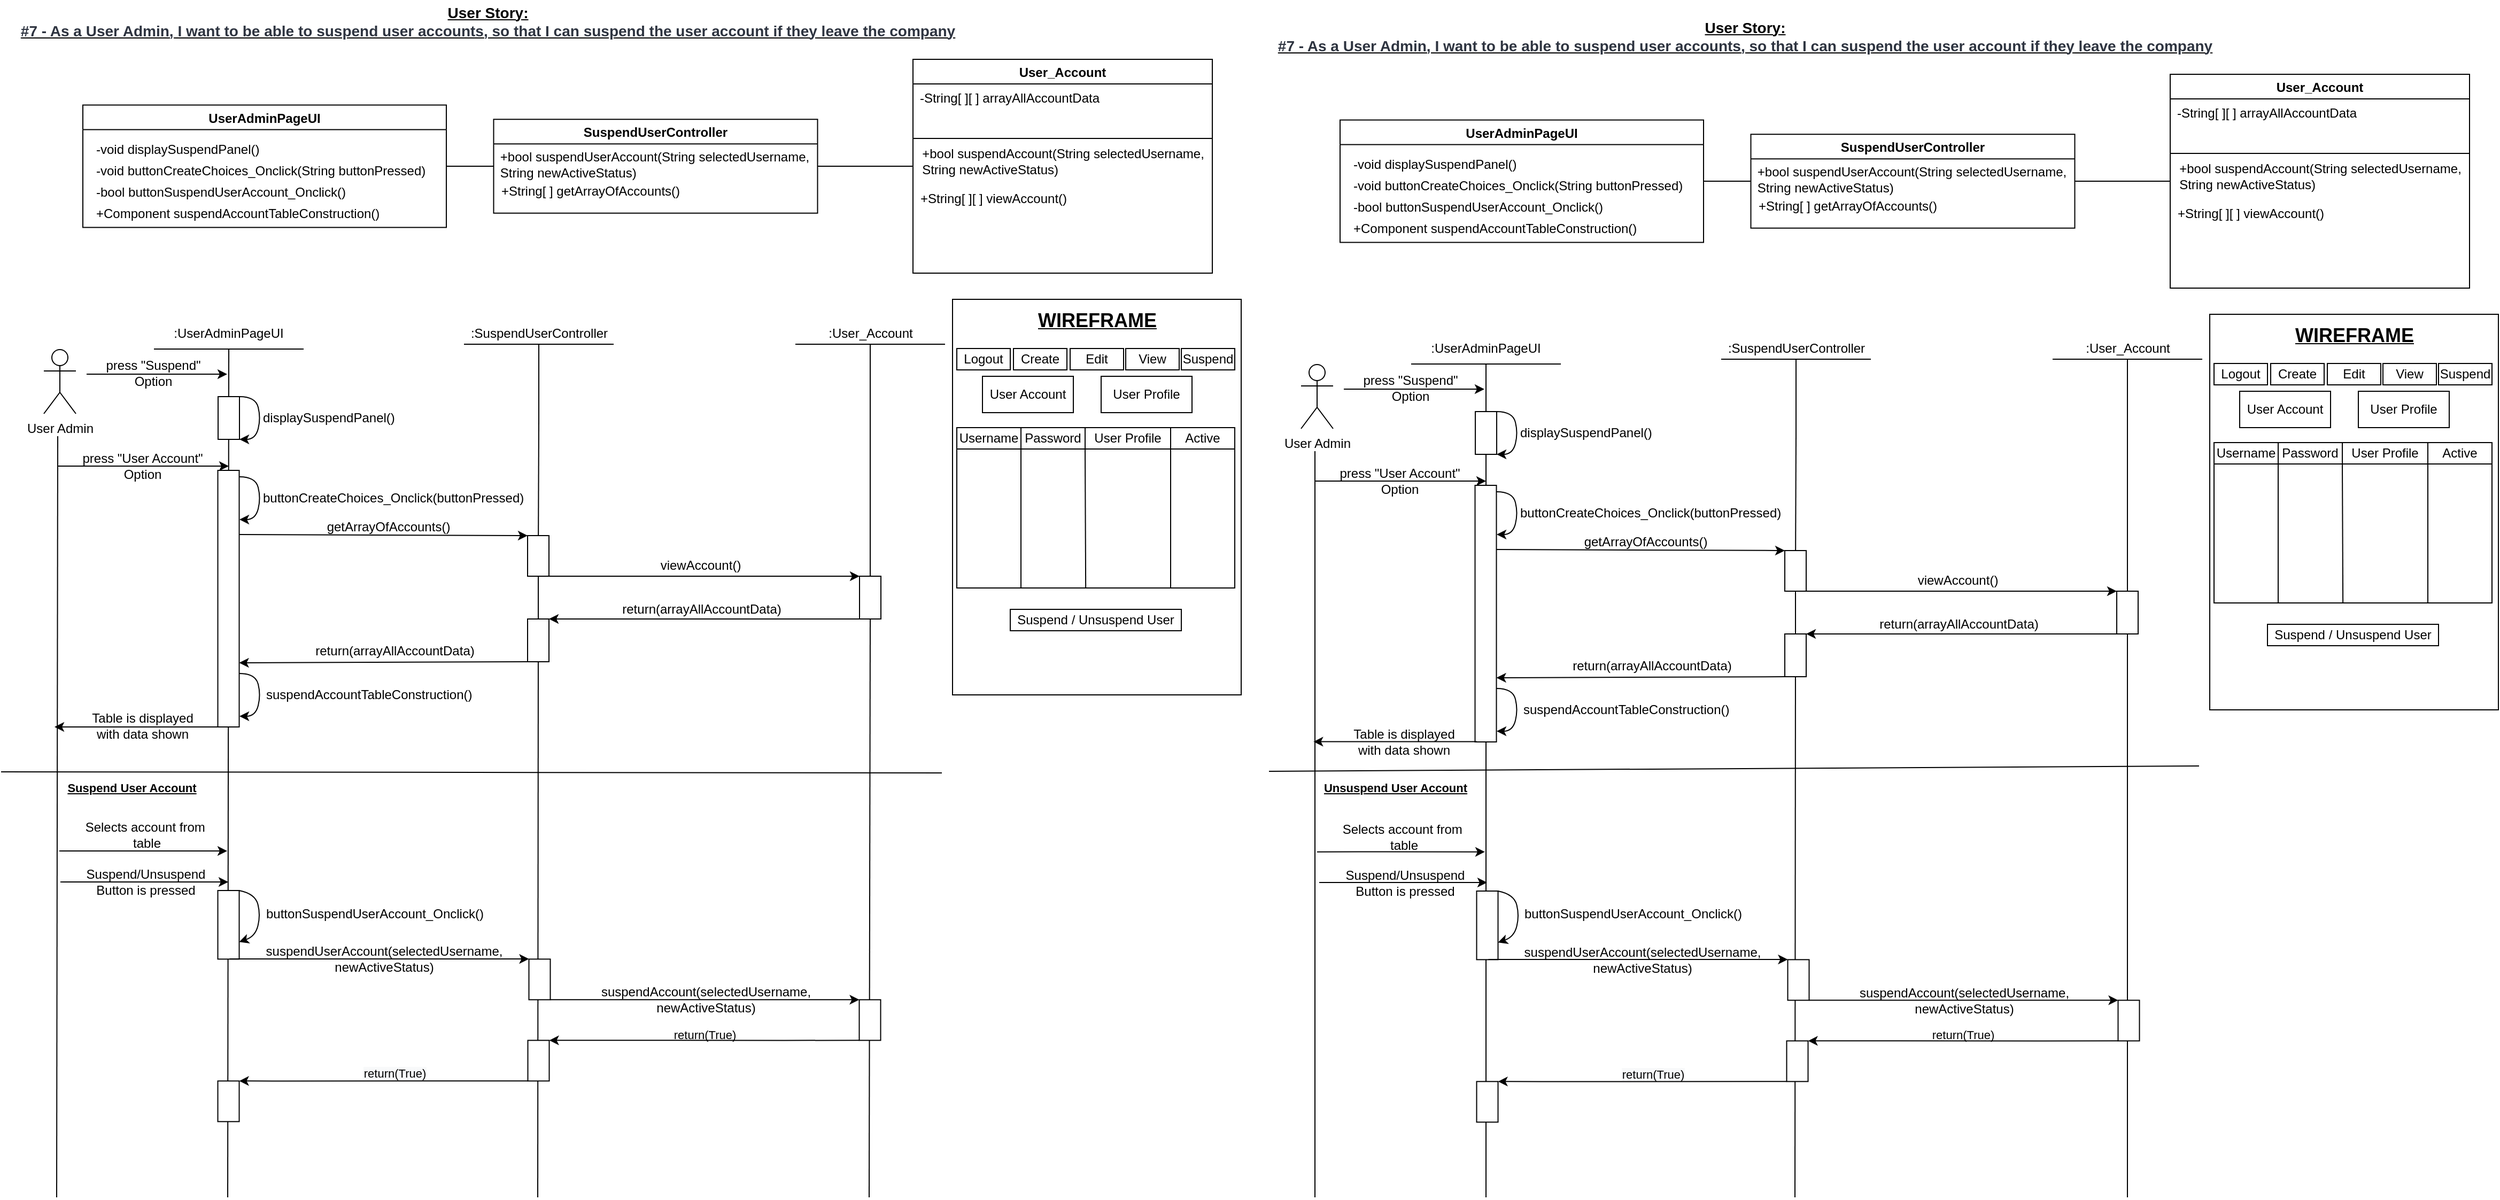 <mxfile version="18.0.1" type="device"><diagram id="1YwtTbQ3Z7pTjlXF4-N0" name="Page-1"><mxGraphModel dx="2755" dy="2563" grid="1" gridSize="10" guides="1" tooltips="1" connect="1" arrows="1" fold="1" page="1" pageScale="1" pageWidth="1169" pageHeight="827" math="0" shadow="0"><root><mxCell id="0"/><mxCell id="1" parent="0"/><mxCell id="lbo1ZU1ED9_mDxwki7hF-27" value="" style="endArrow=none;html=1;rounded=0;entryX=0.5;entryY=0.982;entryDx=0;entryDy=0;entryPerimeter=0;" parent="1" target="2mpfqBum-VXEb8a90Y3f-54" edge="1"><mxGeometry width="50" height="50" relative="1" as="geometry"><mxPoint x="812" y="1120" as="sourcePoint"/><mxPoint x="813" y="321.64" as="targetPoint"/></mxGeometry></mxCell><mxCell id="lbo1ZU1ED9_mDxwki7hF-29" value="" style="endArrow=none;html=1;rounded=0;startArrow=none;" parent="1" target="2mpfqBum-VXEb8a90Y3f-57" edge="1"><mxGeometry width="50" height="50" relative="1" as="geometry"><mxPoint x="502" y="1120" as="sourcePoint"/><mxPoint x="502.509" y="539.0" as="targetPoint"/></mxGeometry></mxCell><mxCell id="FNsslEbhDlVYFLrhWBJ4-193" value="" style="endArrow=none;html=1;rounded=0;startArrow=none;" parent="1" source="2mpfqBum-VXEb8a90Y3f-49" edge="1"><mxGeometry width="50" height="50" relative="1" as="geometry"><mxPoint x="503" y="1530" as="sourcePoint"/><mxPoint x="503" y="392" as="targetPoint"/></mxGeometry></mxCell><mxCell id="haLUxBjH6cShnl7Ug6Ql-2" value="UserAdminPageUI" style="swimlane;" parent="1" vertex="1"><mxGeometry x="76.5" y="98.26" width="340" height="114.5" as="geometry"/></mxCell><mxCell id="haLUxBjH6cShnl7Ug6Ql-16" value="-void displaySuspendPanel()" style="text;html=1;align=left;verticalAlign=middle;resizable=0;points=[];autosize=1;strokeColor=none;fillColor=none;" parent="haLUxBjH6cShnl7Ug6Ql-2" vertex="1"><mxGeometry x="10" y="31.74" width="170" height="20" as="geometry"/></mxCell><mxCell id="FNsslEbhDlVYFLrhWBJ4-172" value="-bool buttonSuspendUserAccount_Onclick()" style="text;html=1;align=left;verticalAlign=middle;resizable=0;points=[];autosize=1;strokeColor=none;fillColor=none;" parent="haLUxBjH6cShnl7Ug6Ql-2" vertex="1"><mxGeometry x="10" y="71.74" width="250" height="20" as="geometry"/></mxCell><mxCell id="ZnJsaOs-VbaiI1nwX9bL-1" value="-void buttonCreateChoices_Onclick(String buttonPressed)" style="text;html=1;align=left;verticalAlign=middle;resizable=0;points=[];autosize=1;strokeColor=none;fillColor=none;" parent="haLUxBjH6cShnl7Ug6Ql-2" vertex="1"><mxGeometry x="10" y="51.74" width="320" height="20" as="geometry"/></mxCell><mxCell id="FNsslEbhDlVYFLrhWBJ4-34" value="+Component suspendAccountTableConstruction()" style="text;html=1;align=left;verticalAlign=middle;resizable=0;points=[];autosize=1;strokeColor=none;fillColor=none;" parent="haLUxBjH6cShnl7Ug6Ql-2" vertex="1"><mxGeometry x="10" y="91.74" width="280" height="20" as="geometry"/></mxCell><mxCell id="haLUxBjH6cShnl7Ug6Ql-3" value="SuspendUserController" style="swimlane;" parent="1" vertex="1"><mxGeometry x="460.75" y="111.62" width="303" height="87.77" as="geometry"/></mxCell><mxCell id="FNsslEbhDlVYFLrhWBJ4-1" value="&lt;div style=&quot;text-align: left&quot;&gt;+bool suspendUserAccount(String selectedUsername,&lt;/div&gt;&lt;div style=&quot;text-align: left&quot;&gt;String newActiveStatus)&lt;/div&gt;" style="text;html=1;align=center;verticalAlign=middle;resizable=0;points=[];autosize=1;strokeColor=none;fillColor=none;" parent="haLUxBjH6cShnl7Ug6Ql-3" vertex="1"><mxGeometry y="27.75" width="300" height="30" as="geometry"/></mxCell><mxCell id="lbo1ZU1ED9_mDxwki7hF-7" value="&lt;div style=&quot;text-align: left&quot;&gt;+String[ ] getArrayOfAccounts()&lt;/div&gt;" style="text;html=1;align=center;verticalAlign=middle;resizable=0;points=[];autosize=1;strokeColor=none;fillColor=none;" parent="haLUxBjH6cShnl7Ug6Ql-3" vertex="1"><mxGeometry y="57.75" width="180" height="20" as="geometry"/></mxCell><mxCell id="haLUxBjH6cShnl7Ug6Ql-25" value="" style="endArrow=none;html=1;rounded=0;exitX=1;exitY=0.5;exitDx=0;exitDy=0;entryX=0;entryY=0.5;entryDx=0;entryDy=0;" parent="1" source="haLUxBjH6cShnl7Ug6Ql-2" target="haLUxBjH6cShnl7Ug6Ql-3" edge="1"><mxGeometry width="50" height="50" relative="1" as="geometry"><mxPoint x="570" y="371" as="sourcePoint"/><mxPoint x="620" y="321" as="targetPoint"/></mxGeometry></mxCell><mxCell id="haLUxBjH6cShnl7Ug6Ql-26" value="" style="endArrow=none;html=1;rounded=0;exitX=1;exitY=0.5;exitDx=0;exitDy=0;entryX=0;entryY=0.5;entryDx=0;entryDy=0;" parent="1" source="haLUxBjH6cShnl7Ug6Ql-3" target="lbo1ZU1ED9_mDxwki7hF-33" edge="1"><mxGeometry width="50" height="50" relative="1" as="geometry"><mxPoint x="570" y="191" as="sourcePoint"/><mxPoint x="850" y="156" as="targetPoint"/></mxGeometry></mxCell><mxCell id="haLUxBjH6cShnl7Ug6Ql-70" style="edgeStyle=orthogonalEdgeStyle;rounded=0;orthogonalLoop=1;jettySize=auto;html=1;" parent="1" edge="1"><mxGeometry relative="1" as="geometry"><mxPoint x="213" y="436" as="targetPoint"/><Array as="points"><mxPoint x="114.5" y="436"/><mxPoint x="114.5" y="436"/></Array><mxPoint x="53" y="436" as="sourcePoint"/></mxGeometry></mxCell><mxCell id="haLUxBjH6cShnl7Ug6Ql-27" value="User Admin" style="shape=umlActor;verticalLabelPosition=bottom;verticalAlign=top;html=1;outlineConnect=0;" parent="1" vertex="1"><mxGeometry x="40" y="327" width="30" height="60" as="geometry"/></mxCell><mxCell id="haLUxBjH6cShnl7Ug6Ql-29" value=":UserAdminPageUI" style="text;html=1;strokeColor=none;fillColor=none;align=center;verticalAlign=middle;whiteSpace=wrap;rounded=0;" parent="1" vertex="1"><mxGeometry x="183" y="297" width="60" height="30" as="geometry"/></mxCell><mxCell id="haLUxBjH6cShnl7Ug6Ql-30" value=":SuspendUserController" style="text;html=1;align=center;verticalAlign=middle;resizable=0;points=[];autosize=1;strokeColor=none;fillColor=none;" parent="1" vertex="1"><mxGeometry x="433" y="302" width="140" height="20" as="geometry"/></mxCell><mxCell id="haLUxBjH6cShnl7Ug6Ql-31" value=":User_Account" style="text;html=1;align=center;verticalAlign=middle;resizable=0;points=[];autosize=1;strokeColor=none;fillColor=none;" parent="1" vertex="1"><mxGeometry x="768" y="302" width="90" height="20" as="geometry"/></mxCell><mxCell id="haLUxBjH6cShnl7Ug6Ql-32" value="" style="endArrow=none;html=1;rounded=0;" parent="1" edge="1"><mxGeometry width="50" height="50" relative="1" as="geometry"><mxPoint x="143" y="326.52" as="sourcePoint"/><mxPoint x="283" y="326.52" as="targetPoint"/></mxGeometry></mxCell><mxCell id="haLUxBjH6cShnl7Ug6Ql-33" value="" style="endArrow=none;html=1;rounded=0;" parent="1" edge="1"><mxGeometry width="50" height="50" relative="1" as="geometry"><mxPoint x="433" y="322" as="sourcePoint"/><mxPoint x="573" y="322" as="targetPoint"/></mxGeometry></mxCell><mxCell id="haLUxBjH6cShnl7Ug6Ql-34" value="" style="endArrow=none;html=1;rounded=0;" parent="1" edge="1"><mxGeometry width="50" height="50" relative="1" as="geometry"><mxPoint x="743" y="322" as="sourcePoint"/><mxPoint x="883" y="322" as="targetPoint"/></mxGeometry></mxCell><mxCell id="haLUxBjH6cShnl7Ug6Ql-57" value="" style="endArrow=none;html=1;rounded=0;entryX=0.5;entryY=0.982;entryDx=0;entryDy=0;entryPerimeter=0;startArrow=none;" parent="1" source="2mpfqBum-VXEb8a90Y3f-54" target="haLUxBjH6cShnl7Ug6Ql-31" edge="1"><mxGeometry width="50" height="50" relative="1" as="geometry"><mxPoint x="813" y="1530" as="sourcePoint"/><mxPoint x="813" y="327" as="targetPoint"/></mxGeometry></mxCell><mxCell id="wWWZvd4En1-HustH4XMh-6" value="press &quot;User Account&quot;&lt;br&gt;Option&lt;br&gt;" style="text;html=1;align=center;verticalAlign=middle;resizable=0;points=[];autosize=1;strokeColor=none;fillColor=none;" parent="1" vertex="1"><mxGeometry x="66.5" y="421" width="130" height="30" as="geometry"/></mxCell><mxCell id="wWWZvd4En1-HustH4XMh-27" value="" style="endArrow=none;html=1;rounded=0;fontSize=17;" parent="1" edge="1"><mxGeometry width="50" height="50" relative="1" as="geometry"><mxPoint x="212" y="1120" as="sourcePoint"/><mxPoint x="213" y="327" as="targetPoint"/></mxGeometry></mxCell><mxCell id="3snV8VC3OuR5L-uNEUc_-1" value="" style="curved=1;endArrow=classic;html=1;rounded=0;entryX=1;entryY=1;entryDx=0;entryDy=0;exitX=1;exitY=0;exitDx=0;exitDy=0;" parent="1" edge="1"><mxGeometry width="50" height="50" relative="1" as="geometry"><mxPoint x="223" y="446" as="sourcePoint"/><mxPoint x="223" y="486" as="targetPoint"/><Array as="points"><mxPoint x="238" y="446"/><mxPoint x="243" y="466"/><mxPoint x="238" y="486"/></Array></mxGeometry></mxCell><mxCell id="3snV8VC3OuR5L-uNEUc_-6" value="buttonCreateChoices_Onclick(buttonPressed)" style="text;html=1;align=left;verticalAlign=middle;resizable=0;points=[];autosize=1;strokeColor=none;fillColor=none;" parent="1" vertex="1"><mxGeometry x="243" y="456" width="260" height="20" as="geometry"/></mxCell><mxCell id="3snV8VC3OuR5L-uNEUc_-22" value="" style="endArrow=none;html=1;rounded=0;startArrow=none;" parent="1" edge="1"><mxGeometry width="50" height="50" relative="1" as="geometry"><mxPoint x="503" y="397" as="sourcePoint"/><mxPoint x="503" y="322" as="targetPoint"/></mxGeometry></mxCell><mxCell id="FNsslEbhDlVYFLrhWBJ4-60" value="" style="endArrow=none;html=1;rounded=0;fontSize=13;" parent="1" edge="1"><mxGeometry width="50" height="50" relative="1" as="geometry"><mxPoint x="52" y="1120" as="sourcePoint"/><mxPoint x="53" y="408" as="targetPoint"/></mxGeometry></mxCell><mxCell id="FNsslEbhDlVYFLrhWBJ4-95" value="" style="curved=1;endArrow=classic;html=1;rounded=0;entryX=1;entryY=0.75;entryDx=0;entryDy=0;exitX=1;exitY=0;exitDx=0;exitDy=0;" parent="1" source="FNsslEbhDlVYFLrhWBJ4-96" target="FNsslEbhDlVYFLrhWBJ4-96" edge="1"><mxGeometry width="50" height="50" relative="1" as="geometry"><mxPoint x="217.75" y="896" as="sourcePoint"/><mxPoint x="267.75" y="846" as="targetPoint"/><Array as="points"><mxPoint x="237.75" y="836"/><mxPoint x="242.75" y="856"/><mxPoint x="237.75" y="876"/></Array></mxGeometry></mxCell><mxCell id="FNsslEbhDlVYFLrhWBJ4-96" value="" style="rounded=0;whiteSpace=wrap;html=1;" parent="1" vertex="1"><mxGeometry x="202.75" y="833" width="20" height="64.17" as="geometry"/></mxCell><mxCell id="FNsslEbhDlVYFLrhWBJ4-97" value="buttonSuspendUserAccount_Onclick()" style="text;html=1;align=left;verticalAlign=middle;resizable=0;points=[];autosize=1;strokeColor=none;fillColor=none;" parent="1" vertex="1"><mxGeometry x="245.75" y="844.83" width="220" height="20" as="geometry"/></mxCell><mxCell id="FNsslEbhDlVYFLrhWBJ4-100" value="" style="endArrow=classic;html=1;rounded=0;entryX=0;entryY=0;entryDx=0;entryDy=0;" parent="1" edge="1"><mxGeometry width="50" height="50" relative="1" as="geometry"><mxPoint x="213.75" y="897.0" as="sourcePoint"/><mxPoint x="493.75" y="897.0" as="targetPoint"/></mxGeometry></mxCell><mxCell id="FNsslEbhDlVYFLrhWBJ4-101" value="suspendUserAccount(selectedUsername,&lt;br&gt;newActiveStatus)" style="text;html=1;align=center;verticalAlign=middle;resizable=0;points=[];autosize=1;strokeColor=none;fillColor=none;" parent="1" vertex="1"><mxGeometry x="237.75" y="882.0" width="240" height="30" as="geometry"/></mxCell><mxCell id="FNsslEbhDlVYFLrhWBJ4-103" value="" style="endArrow=classic;html=1;rounded=0;entryX=0;entryY=0;entryDx=0;entryDy=0;exitX=1;exitY=1;exitDx=0;exitDy=0;" parent="1" source="FNsslEbhDlVYFLrhWBJ4-102" target="FNsslEbhDlVYFLrhWBJ4-105" edge="1"><mxGeometry width="50" height="50" relative="1" as="geometry"><mxPoint x="523.75" y="936.0" as="sourcePoint"/><mxPoint x="803.75" y="936.0" as="targetPoint"/></mxGeometry></mxCell><mxCell id="FNsslEbhDlVYFLrhWBJ4-104" value="&lt;div style=&quot;font-size: 11px&quot;&gt;&lt;div style=&quot;font-size: 12px ; text-align: left&quot;&gt;suspendAccount(selectedUsername,&lt;br&gt;&lt;/div&gt;&lt;div style=&quot;font-size: 12px&quot;&gt;newActiveStatus)&lt;/div&gt;&lt;/div&gt;" style="text;html=1;align=center;verticalAlign=middle;resizable=0;points=[];autosize=1;strokeColor=none;fillColor=none;" parent="1" vertex="1"><mxGeometry x="553.75" y="920.0" width="210" height="30" as="geometry"/></mxCell><mxCell id="FNsslEbhDlVYFLrhWBJ4-102" value="" style="rounded=0;whiteSpace=wrap;html=1;" parent="1" vertex="1"><mxGeometry x="493.75" y="897.17" width="20" height="38" as="geometry"/></mxCell><mxCell id="FNsslEbhDlVYFLrhWBJ4-107" style="edgeStyle=orthogonalEdgeStyle;rounded=0;orthogonalLoop=1;jettySize=auto;html=1;exitX=0;exitY=1;exitDx=0;exitDy=0;entryX=1;entryY=0;entryDx=0;entryDy=0;fontSize=13;" parent="1" source="FNsslEbhDlVYFLrhWBJ4-105" target="FNsslEbhDlVYFLrhWBJ4-106" edge="1"><mxGeometry relative="1" as="geometry"><Array as="points"><mxPoint x="732.75" y="973"/><mxPoint x="732.75" y="973"/></Array></mxGeometry></mxCell><mxCell id="FNsslEbhDlVYFLrhWBJ4-105" value="" style="rounded=0;whiteSpace=wrap;html=1;" parent="1" vertex="1"><mxGeometry x="802.75" y="935.17" width="20" height="38" as="geometry"/></mxCell><mxCell id="FNsslEbhDlVYFLrhWBJ4-106" value="" style="rounded=0;whiteSpace=wrap;html=1;" parent="1" vertex="1"><mxGeometry x="492.75" y="973.17" width="20" height="38" as="geometry"/></mxCell><mxCell id="FNsslEbhDlVYFLrhWBJ4-108" value="&lt;font style=&quot;font-size: 11px&quot;&gt;return(True)&lt;/font&gt;" style="text;html=1;align=center;verticalAlign=middle;resizable=0;points=[];autosize=1;strokeColor=none;fillColor=none;fontSize=13;" parent="1" vertex="1"><mxGeometry x="622.75" y="956.83" width="70" height="20" as="geometry"/></mxCell><mxCell id="FNsslEbhDlVYFLrhWBJ4-109" style="edgeStyle=orthogonalEdgeStyle;rounded=0;orthogonalLoop=1;jettySize=auto;html=1;exitX=0;exitY=1;exitDx=0;exitDy=0;entryX=1;entryY=0;entryDx=0;entryDy=0;fontSize=13;" parent="1" source="FNsslEbhDlVYFLrhWBJ4-106" target="FNsslEbhDlVYFLrhWBJ4-110" edge="1"><mxGeometry relative="1" as="geometry"><mxPoint x="513.75" y="1016.17" as="sourcePoint"/><Array as="points"><mxPoint x="262.75" y="1011"/><mxPoint x="262.75" y="1011"/></Array></mxGeometry></mxCell><mxCell id="FNsslEbhDlVYFLrhWBJ4-110" value="" style="rounded=0;whiteSpace=wrap;html=1;" parent="1" vertex="1"><mxGeometry x="202.75" y="1011.17" width="20" height="38" as="geometry"/></mxCell><mxCell id="FNsslEbhDlVYFLrhWBJ4-111" value="&#10;&#10;&lt;span style=&quot;color: rgb(0, 0, 0); font-family: helvetica; font-size: 11px; font-style: normal; font-weight: 400; letter-spacing: normal; text-align: center; text-indent: 0px; text-transform: none; word-spacing: 0px; background-color: rgb(248, 249, 250); display: inline; float: none;&quot;&gt;return(True)&lt;/span&gt;&#10;&#10;" style="text;html=1;align=center;verticalAlign=middle;resizable=0;points=[];autosize=1;strokeColor=none;fillColor=none;fontSize=13;" parent="1" vertex="1"><mxGeometry x="332.75" y="968.17" width="70" height="70" as="geometry"/></mxCell><mxCell id="2mpfqBum-VXEb8a90Y3f-1" style="edgeStyle=orthogonalEdgeStyle;rounded=0;orthogonalLoop=1;jettySize=auto;html=1;" parent="1" edge="1"><mxGeometry relative="1" as="geometry"><mxPoint x="211.5" y="796" as="targetPoint"/><Array as="points"><mxPoint x="118.5" y="796.0"/><mxPoint x="118.5" y="796.0"/></Array><mxPoint x="54.5" y="796" as="sourcePoint"/></mxGeometry></mxCell><mxCell id="2mpfqBum-VXEb8a90Y3f-2" value="Selects account from&amp;nbsp;&lt;br&gt;table" style="text;html=1;align=center;verticalAlign=middle;resizable=0;points=[];autosize=1;strokeColor=none;fillColor=none;" parent="1" vertex="1"><mxGeometry x="70.5" y="766" width="130" height="30" as="geometry"/></mxCell><mxCell id="2mpfqBum-VXEb8a90Y3f-47" value="" style="endArrow=classic;html=1;rounded=0;entryX=0;entryY=0;entryDx=0;entryDy=0;exitX=1;exitY=0.25;exitDx=0;exitDy=0;" parent="1" source="2mpfqBum-VXEb8a90Y3f-59" target="2mpfqBum-VXEb8a90Y3f-49" edge="1"><mxGeometry width="50" height="50" relative="1" as="geometry"><mxPoint x="221" y="561.0" as="sourcePoint"/><mxPoint x="490.75" y="534.83" as="targetPoint"/></mxGeometry></mxCell><mxCell id="2mpfqBum-VXEb8a90Y3f-48" value="getArrayOfAccounts()" style="text;html=1;align=center;verticalAlign=middle;resizable=0;points=[];autosize=1;strokeColor=none;fillColor=none;" parent="1" vertex="1"><mxGeometry x="296.5" y="483" width="130" height="20" as="geometry"/></mxCell><mxCell id="2mpfqBum-VXEb8a90Y3f-50" value="" style="endArrow=classic;html=1;rounded=0;exitX=0;exitY=1;exitDx=0;exitDy=0;entryX=1;entryY=0.75;entryDx=0;entryDy=0;" parent="1" source="2mpfqBum-VXEb8a90Y3f-57" target="2mpfqBum-VXEb8a90Y3f-59" edge="1"><mxGeometry width="50" height="50" relative="1" as="geometry"><mxPoint x="477.5" y="630.0" as="sourcePoint"/><mxPoint x="207.5" y="630.0" as="targetPoint"/></mxGeometry></mxCell><mxCell id="2mpfqBum-VXEb8a90Y3f-51" value="return(arrayAllAccountData)" style="text;html=1;align=center;verticalAlign=middle;resizable=0;points=[];autosize=1;strokeColor=none;fillColor=none;" parent="1" vertex="1"><mxGeometry x="287.75" y="599.0" width="160" height="20" as="geometry"/></mxCell><mxCell id="2mpfqBum-VXEb8a90Y3f-52" value="" style="endArrow=classic;html=1;rounded=0;entryX=0;entryY=0;entryDx=0;entryDy=0;exitX=1;exitY=1;exitDx=0;exitDy=0;" parent="1" source="2mpfqBum-VXEb8a90Y3f-49" target="2mpfqBum-VXEb8a90Y3f-54" edge="1"><mxGeometry width="50" height="50" relative="1" as="geometry"><mxPoint x="513.5" y="599" as="sourcePoint"/><mxPoint x="803.5" y="599" as="targetPoint"/></mxGeometry></mxCell><mxCell id="2mpfqBum-VXEb8a90Y3f-53" value="viewAccount()" style="text;html=1;align=center;verticalAlign=middle;resizable=0;points=[];autosize=1;strokeColor=none;fillColor=none;" parent="1" vertex="1"><mxGeometry x="608.5" y="519.0" width="90" height="20" as="geometry"/></mxCell><mxCell id="2mpfqBum-VXEb8a90Y3f-55" value="" style="endArrow=classic;html=1;rounded=0;exitX=0;exitY=1;exitDx=0;exitDy=0;entryX=1;entryY=0;entryDx=0;entryDy=0;" parent="1" source="2mpfqBum-VXEb8a90Y3f-54" target="2mpfqBum-VXEb8a90Y3f-57" edge="1"><mxGeometry width="50" height="50" relative="1" as="geometry"><mxPoint x="803.75" y="578.17" as="sourcePoint"/><mxPoint x="513.75" y="578.17" as="targetPoint"/></mxGeometry></mxCell><mxCell id="2mpfqBum-VXEb8a90Y3f-56" value="return(arrayAllAccountData)" style="text;html=1;align=center;verticalAlign=middle;resizable=0;points=[];autosize=1;strokeColor=none;fillColor=none;" parent="1" vertex="1"><mxGeometry x="574.75" y="560.0" width="160" height="20" as="geometry"/></mxCell><mxCell id="2mpfqBum-VXEb8a90Y3f-59" value="" style="rounded=0;whiteSpace=wrap;html=1;" parent="1" vertex="1"><mxGeometry x="202.75" y="440" width="20" height="240" as="geometry"/></mxCell><mxCell id="2mpfqBum-VXEb8a90Y3f-60" value="suspendAccountTableConstruction()" style="text;html=1;align=left;verticalAlign=middle;resizable=0;points=[];autosize=1;strokeColor=none;fillColor=none;" parent="1" vertex="1"><mxGeometry x="245.75" y="640.0" width="210" height="20" as="geometry"/></mxCell><mxCell id="WkKLto6Z78YqQwwTxQ2r-4" value="" style="curved=1;endArrow=classic;html=1;rounded=0;entryX=1;entryY=1;entryDx=0;entryDy=0;exitX=1;exitY=0;exitDx=0;exitDy=0;" parent="1" source="WkKLto6Z78YqQwwTxQ2r-5" target="WkKLto6Z78YqQwwTxQ2r-5" edge="1"><mxGeometry width="50" height="50" relative="1" as="geometry"><mxPoint x="218" y="431" as="sourcePoint"/><mxPoint x="268" y="381" as="targetPoint"/><Array as="points"><mxPoint x="238" y="371"/><mxPoint x="243" y="391"/><mxPoint x="238" y="411"/></Array></mxGeometry></mxCell><mxCell id="WkKLto6Z78YqQwwTxQ2r-5" value="" style="rounded=0;whiteSpace=wrap;html=1;" parent="1" vertex="1"><mxGeometry x="203" y="371" width="20" height="40" as="geometry"/></mxCell><mxCell id="WkKLto6Z78YqQwwTxQ2r-6" value="displaySuspendPanel()" style="text;html=1;align=left;verticalAlign=middle;resizable=0;points=[];autosize=1;strokeColor=none;fillColor=none;" parent="1" vertex="1"><mxGeometry x="243" y="381" width="140" height="20" as="geometry"/></mxCell><mxCell id="WkKLto6Z78YqQwwTxQ2r-11" value="" style="endArrow=none;html=1;rounded=0;" parent="1" edge="1"><mxGeometry width="50" height="50" relative="1" as="geometry"><mxPoint y="722" as="sourcePoint"/><mxPoint x="880" y="723" as="targetPoint"/></mxGeometry></mxCell><mxCell id="WkKLto6Z78YqQwwTxQ2r-12" value="&lt;b&gt;&lt;u&gt;Suspend User Account&lt;/u&gt;&lt;/b&gt;" style="text;html=1;align=center;verticalAlign=middle;resizable=0;points=[];autosize=1;strokeColor=none;fillColor=none;fontSize=11;" parent="1" vertex="1"><mxGeometry x="52" y="726.5" width="140" height="20" as="geometry"/></mxCell><mxCell id="WkKLto6Z78YqQwwTxQ2r-13" style="edgeStyle=orthogonalEdgeStyle;rounded=0;orthogonalLoop=1;jettySize=auto;html=1;" parent="1" edge="1"><mxGeometry relative="1" as="geometry"><mxPoint x="212.5" y="825" as="targetPoint"/><Array as="points"><mxPoint x="119.5" y="825.0"/><mxPoint x="119.5" y="825.0"/></Array><mxPoint x="55.5" y="825" as="sourcePoint"/></mxGeometry></mxCell><mxCell id="WkKLto6Z78YqQwwTxQ2r-14" value="Suspend/Unsuspend&lt;br&gt;Button is pressed" style="text;html=1;align=center;verticalAlign=middle;resizable=0;points=[];autosize=1;strokeColor=none;fillColor=none;" parent="1" vertex="1"><mxGeometry x="70" y="810" width="130" height="30" as="geometry"/></mxCell><mxCell id="WkKLto6Z78YqQwwTxQ2r-40" value="&lt;b&gt;&lt;u&gt;&lt;font style=&quot;font-size: 14px&quot;&gt;User Story:&lt;/font&gt;&lt;br&gt;&lt;span style=&quot;color: rgb(46 , 52 , 64) ; font-family: , &amp;#34;arial&amp;#34; , &amp;#34;helvetica&amp;#34; , sans-serif ; font-size: 14px ; background-color: rgb(255 , 255 , 255)&quot;&gt;#7 - As a User Admin, I want to be able to suspend user accounts, so that I can suspend the user account if they leave the company&lt;/span&gt;&lt;font style=&quot;font-size: 14px&quot;&gt;&lt;br&gt;&lt;/font&gt;&lt;/u&gt;&lt;/b&gt;" style="text;html=1;align=center;verticalAlign=middle;resizable=0;points=[];autosize=1;strokeColor=none;fillColor=none;" parent="1" vertex="1"><mxGeometry x="10" width="890" height="40" as="geometry"/></mxCell><mxCell id="lbo1ZU1ED9_mDxwki7hF-1" value="press &quot;Suspend&quot;&lt;br&gt;Option" style="text;html=1;align=center;verticalAlign=middle;resizable=0;points=[];autosize=1;strokeColor=none;fillColor=none;" parent="1" vertex="1"><mxGeometry x="92" y="334" width="100" height="30" as="geometry"/></mxCell><mxCell id="lbo1ZU1ED9_mDxwki7hF-5" style="edgeStyle=orthogonalEdgeStyle;rounded=0;orthogonalLoop=1;jettySize=auto;html=1;" parent="1" edge="1"><mxGeometry relative="1" as="geometry"><mxPoint x="211.5" y="350" as="targetPoint"/><Array as="points"><mxPoint x="113" y="350"/><mxPoint x="113" y="350"/></Array><mxPoint x="80" y="350" as="sourcePoint"/></mxGeometry></mxCell><mxCell id="2mpfqBum-VXEb8a90Y3f-49" value="" style="rounded=0;whiteSpace=wrap;html=1;" parent="1" vertex="1"><mxGeometry x="492.5" y="501.0" width="20" height="38" as="geometry"/></mxCell><mxCell id="lbo1ZU1ED9_mDxwki7hF-26" value="" style="endArrow=none;html=1;rounded=0;startArrow=none;" parent="1" source="2mpfqBum-VXEb8a90Y3f-57" target="2mpfqBum-VXEb8a90Y3f-49" edge="1"><mxGeometry width="50" height="50" relative="1" as="geometry"><mxPoint x="503" y="1530" as="sourcePoint"/><mxPoint x="503" y="392" as="targetPoint"/></mxGeometry></mxCell><mxCell id="2mpfqBum-VXEb8a90Y3f-54" value="" style="rounded=0;whiteSpace=wrap;html=1;" parent="1" vertex="1"><mxGeometry x="803" y="539.0" width="20" height="40" as="geometry"/></mxCell><mxCell id="2mpfqBum-VXEb8a90Y3f-57" value="" style="rounded=0;whiteSpace=wrap;html=1;" parent="1" vertex="1"><mxGeometry x="492.5" y="579.0" width="20" height="40" as="geometry"/></mxCell><mxCell id="lbo1ZU1ED9_mDxwki7hF-30" value="" style="curved=1;endArrow=classic;html=1;rounded=0;entryX=1;entryY=1;entryDx=0;entryDy=0;exitX=1;exitY=0;exitDx=0;exitDy=0;" parent="1" edge="1"><mxGeometry width="50" height="50" relative="1" as="geometry"><mxPoint x="223" y="630" as="sourcePoint"/><mxPoint x="223" y="670" as="targetPoint"/><Array as="points"><mxPoint x="238" y="630"/><mxPoint x="243" y="650"/><mxPoint x="238" y="670"/></Array></mxGeometry></mxCell><mxCell id="lbo1ZU1ED9_mDxwki7hF-33" value="User_Account" style="swimlane;" parent="1" vertex="1"><mxGeometry x="853" y="55.51" width="280" height="200" as="geometry"/></mxCell><mxCell id="lbo1ZU1ED9_mDxwki7hF-34" value="&lt;div style=&quot;text-align: left&quot;&gt;-String[ ][ ] arrayAllAccountData&lt;/div&gt;" style="text;html=1;align=center;verticalAlign=middle;resizable=0;points=[];autosize=1;strokeColor=none;fillColor=none;" parent="lbo1ZU1ED9_mDxwki7hF-33" vertex="1"><mxGeometry y="26.88" width="180" height="20" as="geometry"/></mxCell><mxCell id="lbo1ZU1ED9_mDxwki7hF-40" value="&lt;div style=&quot;text-align: left&quot;&gt;+bool suspendAccount(String selectedUsername,&lt;/div&gt;&lt;div style=&quot;text-align: left&quot;&gt;String newActiveStatus)&lt;/div&gt;" style="text;html=1;align=center;verticalAlign=middle;resizable=0;points=[];autosize=1;strokeColor=none;fillColor=none;" parent="lbo1ZU1ED9_mDxwki7hF-33" vertex="1"><mxGeometry y="80" width="280" height="30" as="geometry"/></mxCell><mxCell id="lbo1ZU1ED9_mDxwki7hF-35" value="&lt;div style=&quot;text-align: left&quot;&gt;+String[ ][ ] viewAccount()&lt;/div&gt;" style="text;html=1;align=center;verticalAlign=middle;resizable=0;points=[];autosize=1;strokeColor=none;fillColor=none;" parent="lbo1ZU1ED9_mDxwki7hF-33" vertex="1"><mxGeometry y="120" width="150" height="20" as="geometry"/></mxCell><mxCell id="lbo1ZU1ED9_mDxwki7hF-39" value="" style="endArrow=none;html=1;rounded=0;startArrow=none;" parent="lbo1ZU1ED9_mDxwki7hF-33" edge="1"><mxGeometry width="50" height="50" relative="1" as="geometry"><mxPoint y="74" as="sourcePoint"/><mxPoint x="280" y="74" as="targetPoint"/></mxGeometry></mxCell><mxCell id="lbo1ZU1ED9_mDxwki7hF-63" value="" style="group" parent="1" vertex="1" connectable="0"><mxGeometry x="890" y="280" width="270" height="370" as="geometry"/></mxCell><mxCell id="haLUxBjH6cShnl7Ug6Ql-109" value="" style="rounded=0;whiteSpace=wrap;html=1;" parent="lbo1ZU1ED9_mDxwki7hF-63" vertex="1"><mxGeometry width="270" height="370" as="geometry"/></mxCell><mxCell id="3snV8VC3OuR5L-uNEUc_-36" value="" style="rounded=0;whiteSpace=wrap;html=1;labelBackgroundColor=#FFFFFF;fillColor=none;" parent="lbo1ZU1ED9_mDxwki7hF-63" vertex="1"><mxGeometry x="4" y="120" width="260" height="150" as="geometry"/></mxCell><mxCell id="haLUxBjH6cShnl7Ug6Ql-110" value="Logout" style="rounded=0;whiteSpace=wrap;html=1;" parent="lbo1ZU1ED9_mDxwki7hF-63" vertex="1"><mxGeometry x="4" y="46" width="50" height="20" as="geometry"/></mxCell><mxCell id="haLUxBjH6cShnl7Ug6Ql-111" value="Create" style="rounded=0;whiteSpace=wrap;html=1;" parent="lbo1ZU1ED9_mDxwki7hF-63" vertex="1"><mxGeometry x="57" y="46" width="50" height="20" as="geometry"/></mxCell><mxCell id="haLUxBjH6cShnl7Ug6Ql-112" value="Edit&lt;span style=&quot;color: rgba(0 , 0 , 0 , 0) ; font-family: monospace ; font-size: 0px&quot;&gt;%3CmxGraphModel%3E%3Croot%3E%3CmxCell%20id%3D%220%22%2F%3E%3CmxCell%20id%3D%221%22%20parent%3D%220%22%2F%3E%3CmxCell%20id%3D%222%22%20value%3D%22Create%22%20style%3D%22rounded%3D0%3BwhiteSpace%3Dwrap%3Bhtml%3D1%3B%22%20vertex%3D%221%22%20parent%3D%221%22%3E%3CmxGeometry%20x%3D%22966%22%20y%3D%2246%22%20width%3D%2270%22%20height%3D%2220%22%20as%3D%22geometry%22%2F%3E%3C%2FmxCell%3E%3C%2Froot%3E%3C%2FmxGraphModel%3E&lt;/span&gt;" style="rounded=0;whiteSpace=wrap;html=1;" parent="lbo1ZU1ED9_mDxwki7hF-63" vertex="1"><mxGeometry x="110" y="46" width="50" height="20" as="geometry"/></mxCell><mxCell id="haLUxBjH6cShnl7Ug6Ql-115" value="View" style="rounded=0;whiteSpace=wrap;html=1;" parent="lbo1ZU1ED9_mDxwki7hF-63" vertex="1"><mxGeometry x="162" y="46" width="50" height="20" as="geometry"/></mxCell><mxCell id="haLUxBjH6cShnl7Ug6Ql-116" value="Suspend" style="rounded=0;whiteSpace=wrap;html=1;" parent="lbo1ZU1ED9_mDxwki7hF-63" vertex="1"><mxGeometry x="214" y="46" width="50" height="20" as="geometry"/></mxCell><mxCell id="haLUxBjH6cShnl7Ug6Ql-124" value="&lt;b&gt;&lt;u&gt;&lt;font style=&quot;font-size: 18px&quot;&gt;WIREFRAME&lt;/font&gt;&lt;/u&gt;&lt;/b&gt;" style="text;html=1;align=center;verticalAlign=middle;resizable=0;points=[];autosize=1;strokeColor=none;fillColor=none;" parent="lbo1ZU1ED9_mDxwki7hF-63" vertex="1"><mxGeometry x="70" y="10" width="130" height="20" as="geometry"/></mxCell><mxCell id="3snV8VC3OuR5L-uNEUc_-37" value="Suspend / Unsuspend User" style="rounded=0;whiteSpace=wrap;html=1;" parent="lbo1ZU1ED9_mDxwki7hF-63" vertex="1"><mxGeometry x="54" y="290" width="160" height="20" as="geometry"/></mxCell><mxCell id="3snV8VC3OuR5L-uNEUc_-39" value="Username" style="text;html=1;strokeColor=default;fillColor=none;align=center;verticalAlign=middle;whiteSpace=wrap;rounded=0;labelBackgroundColor=#FFFFFF;" parent="lbo1ZU1ED9_mDxwki7hF-63" vertex="1"><mxGeometry x="4" y="120" width="60" height="20" as="geometry"/></mxCell><mxCell id="3snV8VC3OuR5L-uNEUc_-40" value="Password" style="text;html=1;strokeColor=default;fillColor=none;align=center;verticalAlign=middle;whiteSpace=wrap;rounded=0;labelBackgroundColor=#FFFFFF;" parent="lbo1ZU1ED9_mDxwki7hF-63" vertex="1"><mxGeometry x="64" y="120" width="60" height="20" as="geometry"/></mxCell><mxCell id="3snV8VC3OuR5L-uNEUc_-41" value="User Profile" style="text;html=1;strokeColor=default;fillColor=none;align=center;verticalAlign=middle;whiteSpace=wrap;rounded=0;labelBackgroundColor=#FFFFFF;" parent="lbo1ZU1ED9_mDxwki7hF-63" vertex="1"><mxGeometry x="124" y="120" width="80" height="20" as="geometry"/></mxCell><mxCell id="3snV8VC3OuR5L-uNEUc_-42" value="Active" style="text;html=1;strokeColor=default;fillColor=none;align=center;verticalAlign=middle;whiteSpace=wrap;rounded=0;labelBackgroundColor=#FFFFFF;" parent="lbo1ZU1ED9_mDxwki7hF-63" vertex="1"><mxGeometry x="204" y="120" width="60" height="20" as="geometry"/></mxCell><mxCell id="3snV8VC3OuR5L-uNEUc_-43" value="" style="endArrow=none;html=1;rounded=0;entryX=0;entryY=1;entryDx=0;entryDy=0;" parent="lbo1ZU1ED9_mDxwki7hF-63" target="3snV8VC3OuR5L-uNEUc_-40" edge="1"><mxGeometry width="50" height="50" relative="1" as="geometry"><mxPoint x="64" y="270" as="sourcePoint"/><mxPoint x="70" y="164.17" as="targetPoint"/></mxGeometry></mxCell><mxCell id="3snV8VC3OuR5L-uNEUc_-44" value="" style="endArrow=none;html=1;rounded=0;entryX=0;entryY=1;entryDx=0;entryDy=0;" parent="lbo1ZU1ED9_mDxwki7hF-63" target="3snV8VC3OuR5L-uNEUc_-41" edge="1"><mxGeometry width="50" height="50" relative="1" as="geometry"><mxPoint x="124.57" y="270" as="sourcePoint"/><mxPoint x="124.57" y="140" as="targetPoint"/></mxGeometry></mxCell><mxCell id="3snV8VC3OuR5L-uNEUc_-45" value="" style="endArrow=none;html=1;rounded=0;entryX=0;entryY=1;entryDx=0;entryDy=0;" parent="lbo1ZU1ED9_mDxwki7hF-63" edge="1"><mxGeometry width="50" height="50" relative="1" as="geometry"><mxPoint x="204.0" y="270" as="sourcePoint"/><mxPoint x="204.0" y="140" as="targetPoint"/></mxGeometry></mxCell><mxCell id="lbo1ZU1ED9_mDxwki7hF-61" value="User Account" style="rounded=0;whiteSpace=wrap;html=1;" parent="lbo1ZU1ED9_mDxwki7hF-63" vertex="1"><mxGeometry x="28" y="72" width="85" height="34" as="geometry"/></mxCell><mxCell id="lbo1ZU1ED9_mDxwki7hF-62" value="User Profile" style="rounded=0;whiteSpace=wrap;html=1;" parent="lbo1ZU1ED9_mDxwki7hF-63" vertex="1"><mxGeometry x="139" y="72" width="85" height="34" as="geometry"/></mxCell><mxCell id="lbo1ZU1ED9_mDxwki7hF-64" value="" style="endArrow=none;html=1;rounded=0;entryX=0.5;entryY=0.982;entryDx=0;entryDy=0;entryPerimeter=0;" parent="1" target="lbo1ZU1ED9_mDxwki7hF-136" edge="1"><mxGeometry width="50" height="50" relative="1" as="geometry"><mxPoint x="1989" y="1120" as="sourcePoint"/><mxPoint x="1989" y="335.64" as="targetPoint"/></mxGeometry></mxCell><mxCell id="lbo1ZU1ED9_mDxwki7hF-65" value="" style="endArrow=none;html=1;rounded=0;startArrow=none;" parent="1" target="lbo1ZU1ED9_mDxwki7hF-137" edge="1"><mxGeometry width="50" height="50" relative="1" as="geometry"><mxPoint x="1678" y="1120" as="sourcePoint"/><mxPoint x="1678.509" y="553.0" as="targetPoint"/></mxGeometry></mxCell><mxCell id="lbo1ZU1ED9_mDxwki7hF-66" value="" style="endArrow=none;html=1;rounded=0;startArrow=none;" parent="1" source="lbo1ZU1ED9_mDxwki7hF-134" edge="1"><mxGeometry width="50" height="50" relative="1" as="geometry"><mxPoint x="1679" y="1544" as="sourcePoint"/><mxPoint x="1679" y="406" as="targetPoint"/></mxGeometry></mxCell><mxCell id="lbo1ZU1ED9_mDxwki7hF-67" value="UserAdminPageUI" style="swimlane;" parent="1" vertex="1"><mxGeometry x="1252.5" y="112.26" width="340" height="114.5" as="geometry"/></mxCell><mxCell id="lbo1ZU1ED9_mDxwki7hF-68" value="-void displaySuspendPanel()" style="text;html=1;align=left;verticalAlign=middle;resizable=0;points=[];autosize=1;strokeColor=none;fillColor=none;" parent="lbo1ZU1ED9_mDxwki7hF-67" vertex="1"><mxGeometry x="10" y="31.74" width="170" height="20" as="geometry"/></mxCell><mxCell id="lbo1ZU1ED9_mDxwki7hF-69" value="-bool buttonSuspendUserAccount_Onclick()" style="text;html=1;align=left;verticalAlign=middle;resizable=0;points=[];autosize=1;strokeColor=none;fillColor=none;" parent="lbo1ZU1ED9_mDxwki7hF-67" vertex="1"><mxGeometry x="10" y="71.74" width="250" height="20" as="geometry"/></mxCell><mxCell id="lbo1ZU1ED9_mDxwki7hF-70" value="-void buttonCreateChoices_Onclick(String buttonPressed)" style="text;html=1;align=left;verticalAlign=middle;resizable=0;points=[];autosize=1;strokeColor=none;fillColor=none;" parent="lbo1ZU1ED9_mDxwki7hF-67" vertex="1"><mxGeometry x="10" y="51.74" width="320" height="20" as="geometry"/></mxCell><mxCell id="lbo1ZU1ED9_mDxwki7hF-71" value="+Component suspendAccountTableConstruction()" style="text;html=1;align=left;verticalAlign=middle;resizable=0;points=[];autosize=1;strokeColor=none;fillColor=none;" parent="lbo1ZU1ED9_mDxwki7hF-67" vertex="1"><mxGeometry x="10" y="91.74" width="280" height="20" as="geometry"/></mxCell><mxCell id="lbo1ZU1ED9_mDxwki7hF-72" value="SuspendUserController" style="swimlane;" parent="1" vertex="1"><mxGeometry x="1636.75" y="125.62" width="303" height="87.77" as="geometry"/></mxCell><mxCell id="lbo1ZU1ED9_mDxwki7hF-73" value="&lt;div style=&quot;text-align: left&quot;&gt;+bool suspendUserAccount(String selectedUsername,&lt;/div&gt;&lt;div style=&quot;text-align: left&quot;&gt;String newActiveStatus)&lt;/div&gt;" style="text;html=1;align=center;verticalAlign=middle;resizable=0;points=[];autosize=1;strokeColor=none;fillColor=none;" parent="lbo1ZU1ED9_mDxwki7hF-72" vertex="1"><mxGeometry y="27.75" width="300" height="30" as="geometry"/></mxCell><mxCell id="lbo1ZU1ED9_mDxwki7hF-74" value="&lt;div style=&quot;text-align: left&quot;&gt;+String[ ] getArrayOfAccounts()&lt;/div&gt;" style="text;html=1;align=center;verticalAlign=middle;resizable=0;points=[];autosize=1;strokeColor=none;fillColor=none;" parent="lbo1ZU1ED9_mDxwki7hF-72" vertex="1"><mxGeometry y="57.75" width="180" height="20" as="geometry"/></mxCell><mxCell id="lbo1ZU1ED9_mDxwki7hF-75" value="" style="endArrow=none;html=1;rounded=0;exitX=1;exitY=0.5;exitDx=0;exitDy=0;entryX=0;entryY=0.5;entryDx=0;entryDy=0;" parent="1" source="lbo1ZU1ED9_mDxwki7hF-67" target="lbo1ZU1ED9_mDxwki7hF-72" edge="1"><mxGeometry width="50" height="50" relative="1" as="geometry"><mxPoint x="1746" y="385" as="sourcePoint"/><mxPoint x="1796" y="335" as="targetPoint"/></mxGeometry></mxCell><mxCell id="lbo1ZU1ED9_mDxwki7hF-76" value="" style="endArrow=none;html=1;rounded=0;exitX=1;exitY=0.5;exitDx=0;exitDy=0;entryX=0;entryY=0.5;entryDx=0;entryDy=0;" parent="1" source="lbo1ZU1ED9_mDxwki7hF-72" target="lbo1ZU1ED9_mDxwki7hF-139" edge="1"><mxGeometry width="50" height="50" relative="1" as="geometry"><mxPoint x="1746" y="205" as="sourcePoint"/><mxPoint x="2026" y="170" as="targetPoint"/></mxGeometry></mxCell><mxCell id="lbo1ZU1ED9_mDxwki7hF-77" style="edgeStyle=orthogonalEdgeStyle;rounded=0;orthogonalLoop=1;jettySize=auto;html=1;" parent="1" edge="1"><mxGeometry relative="1" as="geometry"><mxPoint x="1389" y="450" as="targetPoint"/><Array as="points"><mxPoint x="1290.5" y="450"/><mxPoint x="1290.5" y="450"/></Array><mxPoint x="1229" y="450" as="sourcePoint"/></mxGeometry></mxCell><mxCell id="lbo1ZU1ED9_mDxwki7hF-78" value="User Admin" style="shape=umlActor;verticalLabelPosition=bottom;verticalAlign=top;html=1;outlineConnect=0;" parent="1" vertex="1"><mxGeometry x="1216" y="341" width="30" height="60" as="geometry"/></mxCell><mxCell id="lbo1ZU1ED9_mDxwki7hF-79" value=":UserAdminPageUI" style="text;html=1;strokeColor=none;fillColor=none;align=center;verticalAlign=middle;whiteSpace=wrap;rounded=0;" parent="1" vertex="1"><mxGeometry x="1359" y="311" width="60" height="30" as="geometry"/></mxCell><mxCell id="lbo1ZU1ED9_mDxwki7hF-80" value=":SuspendUserController" style="text;html=1;align=center;verticalAlign=middle;resizable=0;points=[];autosize=1;strokeColor=none;fillColor=none;" parent="1" vertex="1"><mxGeometry x="1609" y="316" width="140" height="20" as="geometry"/></mxCell><mxCell id="lbo1ZU1ED9_mDxwki7hF-81" value=":User_Account" style="text;html=1;align=center;verticalAlign=middle;resizable=0;points=[];autosize=1;strokeColor=none;fillColor=none;" parent="1" vertex="1"><mxGeometry x="1944" y="316" width="90" height="20" as="geometry"/></mxCell><mxCell id="lbo1ZU1ED9_mDxwki7hF-82" value="" style="endArrow=none;html=1;rounded=0;" parent="1" edge="1"><mxGeometry width="50" height="50" relative="1" as="geometry"><mxPoint x="1319" y="340.52" as="sourcePoint"/><mxPoint x="1459" y="340.52" as="targetPoint"/></mxGeometry></mxCell><mxCell id="lbo1ZU1ED9_mDxwki7hF-83" value="" style="endArrow=none;html=1;rounded=0;" parent="1" edge="1"><mxGeometry width="50" height="50" relative="1" as="geometry"><mxPoint x="1609" y="336" as="sourcePoint"/><mxPoint x="1749" y="336" as="targetPoint"/></mxGeometry></mxCell><mxCell id="lbo1ZU1ED9_mDxwki7hF-84" value="" style="endArrow=none;html=1;rounded=0;" parent="1" edge="1"><mxGeometry width="50" height="50" relative="1" as="geometry"><mxPoint x="1919" y="336" as="sourcePoint"/><mxPoint x="2059" y="336" as="targetPoint"/></mxGeometry></mxCell><mxCell id="lbo1ZU1ED9_mDxwki7hF-85" value="" style="endArrow=none;html=1;rounded=0;entryX=0.5;entryY=0.982;entryDx=0;entryDy=0;entryPerimeter=0;startArrow=none;" parent="1" source="lbo1ZU1ED9_mDxwki7hF-136" target="lbo1ZU1ED9_mDxwki7hF-81" edge="1"><mxGeometry width="50" height="50" relative="1" as="geometry"><mxPoint x="1989" y="1544" as="sourcePoint"/><mxPoint x="1989" y="341" as="targetPoint"/></mxGeometry></mxCell><mxCell id="lbo1ZU1ED9_mDxwki7hF-86" value="press &quot;User Account&quot;&lt;br&gt;Option&lt;br&gt;" style="text;html=1;align=center;verticalAlign=middle;resizable=0;points=[];autosize=1;strokeColor=none;fillColor=none;" parent="1" vertex="1"><mxGeometry x="1242.5" y="435" width="130" height="30" as="geometry"/></mxCell><mxCell id="lbo1ZU1ED9_mDxwki7hF-87" value="" style="endArrow=none;html=1;rounded=0;fontSize=17;" parent="1" edge="1"><mxGeometry width="50" height="50" relative="1" as="geometry"><mxPoint x="1389" y="1120" as="sourcePoint"/><mxPoint x="1389" y="341" as="targetPoint"/></mxGeometry></mxCell><mxCell id="lbo1ZU1ED9_mDxwki7hF-88" value="" style="curved=1;endArrow=classic;html=1;rounded=0;entryX=1;entryY=1;entryDx=0;entryDy=0;exitX=1;exitY=0;exitDx=0;exitDy=0;" parent="1" edge="1"><mxGeometry width="50" height="50" relative="1" as="geometry"><mxPoint x="1399" y="460" as="sourcePoint"/><mxPoint x="1399" y="500" as="targetPoint"/><Array as="points"><mxPoint x="1414" y="460"/><mxPoint x="1419" y="480"/><mxPoint x="1414" y="500"/></Array></mxGeometry></mxCell><mxCell id="lbo1ZU1ED9_mDxwki7hF-89" value="buttonCreateChoices_Onclick(buttonPressed)" style="text;html=1;align=left;verticalAlign=middle;resizable=0;points=[];autosize=1;strokeColor=none;fillColor=none;" parent="1" vertex="1"><mxGeometry x="1419" y="470" width="260" height="20" as="geometry"/></mxCell><mxCell id="lbo1ZU1ED9_mDxwki7hF-90" value="" style="endArrow=none;html=1;rounded=0;startArrow=none;" parent="1" edge="1"><mxGeometry width="50" height="50" relative="1" as="geometry"><mxPoint x="1679" y="411" as="sourcePoint"/><mxPoint x="1679" y="336" as="targetPoint"/></mxGeometry></mxCell><mxCell id="lbo1ZU1ED9_mDxwki7hF-91" value="" style="endArrow=none;html=1;rounded=0;fontSize=13;" parent="1" edge="1"><mxGeometry width="50" height="50" relative="1" as="geometry"><mxPoint x="1229" y="1120" as="sourcePoint"/><mxPoint x="1229" y="422" as="targetPoint"/></mxGeometry></mxCell><mxCell id="lbo1ZU1ED9_mDxwki7hF-107" value="" style="endArrow=none;html=1;rounded=0;" parent="1" edge="1"><mxGeometry width="50" height="50" relative="1" as="geometry"><mxPoint x="1186" y="721.5" as="sourcePoint"/><mxPoint x="2056" y="716.5" as="targetPoint"/></mxGeometry></mxCell><mxCell id="lbo1ZU1ED9_mDxwki7hF-110" value="" style="endArrow=classic;html=1;rounded=0;entryX=0;entryY=0;entryDx=0;entryDy=0;exitX=1;exitY=0.25;exitDx=0;exitDy=0;" parent="1" source="lbo1ZU1ED9_mDxwki7hF-118" target="lbo1ZU1ED9_mDxwki7hF-134" edge="1"><mxGeometry width="50" height="50" relative="1" as="geometry"><mxPoint x="1397" y="575.0" as="sourcePoint"/><mxPoint x="1666.75" y="548.83" as="targetPoint"/></mxGeometry></mxCell><mxCell id="lbo1ZU1ED9_mDxwki7hF-111" value="getArrayOfAccounts()" style="text;html=1;align=center;verticalAlign=middle;resizable=0;points=[];autosize=1;strokeColor=none;fillColor=none;" parent="1" vertex="1"><mxGeometry x="1472.5" y="497" width="130" height="20" as="geometry"/></mxCell><mxCell id="lbo1ZU1ED9_mDxwki7hF-112" value="" style="endArrow=classic;html=1;rounded=0;exitX=0;exitY=1;exitDx=0;exitDy=0;entryX=1;entryY=0.75;entryDx=0;entryDy=0;" parent="1" source="lbo1ZU1ED9_mDxwki7hF-137" target="lbo1ZU1ED9_mDxwki7hF-118" edge="1"><mxGeometry width="50" height="50" relative="1" as="geometry"><mxPoint x="1653.5" y="644.0" as="sourcePoint"/><mxPoint x="1383.5" y="644.0" as="targetPoint"/></mxGeometry></mxCell><mxCell id="lbo1ZU1ED9_mDxwki7hF-113" value="return(arrayAllAccountData)" style="text;html=1;align=center;verticalAlign=middle;resizable=0;points=[];autosize=1;strokeColor=none;fillColor=none;" parent="1" vertex="1"><mxGeometry x="1463.75" y="613.0" width="160" height="20" as="geometry"/></mxCell><mxCell id="lbo1ZU1ED9_mDxwki7hF-114" value="" style="endArrow=classic;html=1;rounded=0;entryX=0;entryY=0;entryDx=0;entryDy=0;exitX=1;exitY=1;exitDx=0;exitDy=0;" parent="1" source="lbo1ZU1ED9_mDxwki7hF-134" target="lbo1ZU1ED9_mDxwki7hF-136" edge="1"><mxGeometry width="50" height="50" relative="1" as="geometry"><mxPoint x="1689.5" y="613" as="sourcePoint"/><mxPoint x="1979.5" y="613" as="targetPoint"/></mxGeometry></mxCell><mxCell id="lbo1ZU1ED9_mDxwki7hF-115" value="viewAccount()" style="text;html=1;align=center;verticalAlign=middle;resizable=0;points=[];autosize=1;strokeColor=none;fillColor=none;" parent="1" vertex="1"><mxGeometry x="1784.5" y="533.0" width="90" height="20" as="geometry"/></mxCell><mxCell id="lbo1ZU1ED9_mDxwki7hF-116" value="" style="endArrow=classic;html=1;rounded=0;exitX=0;exitY=1;exitDx=0;exitDy=0;entryX=1;entryY=0;entryDx=0;entryDy=0;" parent="1" source="lbo1ZU1ED9_mDxwki7hF-136" target="lbo1ZU1ED9_mDxwki7hF-137" edge="1"><mxGeometry width="50" height="50" relative="1" as="geometry"><mxPoint x="1979.75" y="592.17" as="sourcePoint"/><mxPoint x="1689.75" y="592.17" as="targetPoint"/></mxGeometry></mxCell><mxCell id="lbo1ZU1ED9_mDxwki7hF-117" value="return(arrayAllAccountData)" style="text;html=1;align=center;verticalAlign=middle;resizable=0;points=[];autosize=1;strokeColor=none;fillColor=none;" parent="1" vertex="1"><mxGeometry x="1750.75" y="574.0" width="160" height="20" as="geometry"/></mxCell><mxCell id="lbo1ZU1ED9_mDxwki7hF-118" value="" style="rounded=0;whiteSpace=wrap;html=1;" parent="1" vertex="1"><mxGeometry x="1378.75" y="454" width="20" height="240" as="geometry"/></mxCell><mxCell id="lbo1ZU1ED9_mDxwki7hF-119" value="suspendAccountTableConstruction()" style="text;html=1;align=left;verticalAlign=middle;resizable=0;points=[];autosize=1;strokeColor=none;fillColor=none;" parent="1" vertex="1"><mxGeometry x="1421.75" y="654.0" width="210" height="20" as="geometry"/></mxCell><mxCell id="lbo1ZU1ED9_mDxwki7hF-120" value="" style="curved=1;endArrow=classic;html=1;rounded=0;entryX=1;entryY=1;entryDx=0;entryDy=0;exitX=1;exitY=0;exitDx=0;exitDy=0;" parent="1" source="lbo1ZU1ED9_mDxwki7hF-121" target="lbo1ZU1ED9_mDxwki7hF-121" edge="1"><mxGeometry width="50" height="50" relative="1" as="geometry"><mxPoint x="1394" y="445" as="sourcePoint"/><mxPoint x="1444" y="395" as="targetPoint"/><Array as="points"><mxPoint x="1414" y="385"/><mxPoint x="1419" y="405"/><mxPoint x="1414" y="425"/></Array></mxGeometry></mxCell><mxCell id="lbo1ZU1ED9_mDxwki7hF-121" value="" style="rounded=0;whiteSpace=wrap;html=1;" parent="1" vertex="1"><mxGeometry x="1379" y="385" width="20" height="40" as="geometry"/></mxCell><mxCell id="lbo1ZU1ED9_mDxwki7hF-122" value="displaySuspendPanel()" style="text;html=1;align=left;verticalAlign=middle;resizable=0;points=[];autosize=1;strokeColor=none;fillColor=none;" parent="1" vertex="1"><mxGeometry x="1419" y="395" width="140" height="20" as="geometry"/></mxCell><mxCell id="lbo1ZU1ED9_mDxwki7hF-128" style="edgeStyle=orthogonalEdgeStyle;rounded=0;orthogonalLoop=1;jettySize=auto;html=1;" parent="1" edge="1"><mxGeometry relative="1" as="geometry"><mxPoint x="1388" y="796.82" as="targetPoint"/><Array as="points"><mxPoint x="1295" y="796.82"/><mxPoint x="1295" y="796.82"/></Array><mxPoint x="1231" y="796.82" as="sourcePoint"/></mxGeometry></mxCell><mxCell id="lbo1ZU1ED9_mDxwki7hF-129" value="Selects account from&amp;nbsp;&lt;br&gt;table" style="text;html=1;align=center;verticalAlign=middle;resizable=0;points=[];autosize=1;strokeColor=none;fillColor=none;" parent="1" vertex="1"><mxGeometry x="1247.25" y="768" width="130" height="30" as="geometry"/></mxCell><mxCell id="lbo1ZU1ED9_mDxwki7hF-130" value="&lt;b&gt;&lt;u&gt;Unsuspend User Account&lt;/u&gt;&lt;/b&gt;" style="text;html=1;align=center;verticalAlign=middle;resizable=0;points=[];autosize=1;strokeColor=none;fillColor=none;fontSize=11;" parent="1" vertex="1"><mxGeometry x="1229" y="726.5" width="150" height="20" as="geometry"/></mxCell><mxCell id="lbo1ZU1ED9_mDxwki7hF-131" value="&lt;b&gt;&lt;u&gt;&lt;font style=&quot;font-size: 14px&quot;&gt;User Story:&lt;/font&gt;&lt;br&gt;&lt;span style=&quot;color: rgb(46 , 52 , 64) ; font-family: , &amp;#34;arial&amp;#34; , &amp;#34;helvetica&amp;#34; , sans-serif ; font-size: 14px ; background-color: rgb(255 , 255 , 255)&quot;&gt;#7 - As a User Admin, I want to be able to suspend user accounts, so that I can suspend the user account if they leave the company&lt;/span&gt;&lt;font style=&quot;font-size: 14px&quot;&gt;&lt;br&gt;&lt;/font&gt;&lt;/u&gt;&lt;/b&gt;" style="text;html=1;align=center;verticalAlign=middle;resizable=0;points=[];autosize=1;strokeColor=none;fillColor=none;" parent="1" vertex="1"><mxGeometry x="1186" y="14" width="890" height="40" as="geometry"/></mxCell><mxCell id="lbo1ZU1ED9_mDxwki7hF-132" value="press &quot;Suspend&quot;&lt;br&gt;Option" style="text;html=1;align=center;verticalAlign=middle;resizable=0;points=[];autosize=1;strokeColor=none;fillColor=none;" parent="1" vertex="1"><mxGeometry x="1268" y="348" width="100" height="30" as="geometry"/></mxCell><mxCell id="lbo1ZU1ED9_mDxwki7hF-133" style="edgeStyle=orthogonalEdgeStyle;rounded=0;orthogonalLoop=1;jettySize=auto;html=1;" parent="1" edge="1"><mxGeometry relative="1" as="geometry"><mxPoint x="1387.5" y="364" as="targetPoint"/><Array as="points"><mxPoint x="1289" y="364"/><mxPoint x="1289" y="364"/></Array><mxPoint x="1256" y="364" as="sourcePoint"/></mxGeometry></mxCell><mxCell id="lbo1ZU1ED9_mDxwki7hF-134" value="" style="rounded=0;whiteSpace=wrap;html=1;" parent="1" vertex="1"><mxGeometry x="1668.5" y="515.0" width="20" height="38" as="geometry"/></mxCell><mxCell id="lbo1ZU1ED9_mDxwki7hF-135" value="" style="endArrow=none;html=1;rounded=0;startArrow=none;" parent="1" source="lbo1ZU1ED9_mDxwki7hF-137" target="lbo1ZU1ED9_mDxwki7hF-134" edge="1"><mxGeometry width="50" height="50" relative="1" as="geometry"><mxPoint x="1679" y="1544" as="sourcePoint"/><mxPoint x="1679" y="406" as="targetPoint"/></mxGeometry></mxCell><mxCell id="lbo1ZU1ED9_mDxwki7hF-136" value="" style="rounded=0;whiteSpace=wrap;html=1;" parent="1" vertex="1"><mxGeometry x="1979" y="553.0" width="20" height="40" as="geometry"/></mxCell><mxCell id="lbo1ZU1ED9_mDxwki7hF-137" value="" style="rounded=0;whiteSpace=wrap;html=1;" parent="1" vertex="1"><mxGeometry x="1668.5" y="593.0" width="20" height="40" as="geometry"/></mxCell><mxCell id="lbo1ZU1ED9_mDxwki7hF-138" value="" style="curved=1;endArrow=classic;html=1;rounded=0;entryX=1;entryY=1;entryDx=0;entryDy=0;exitX=1;exitY=0;exitDx=0;exitDy=0;" parent="1" edge="1"><mxGeometry width="50" height="50" relative="1" as="geometry"><mxPoint x="1399" y="644" as="sourcePoint"/><mxPoint x="1399" y="684" as="targetPoint"/><Array as="points"><mxPoint x="1414" y="644"/><mxPoint x="1419" y="664"/><mxPoint x="1414" y="684"/></Array></mxGeometry></mxCell><mxCell id="lbo1ZU1ED9_mDxwki7hF-139" value="User_Account" style="swimlane;" parent="1" vertex="1"><mxGeometry x="2029" y="69.51" width="280" height="200" as="geometry"/></mxCell><mxCell id="lbo1ZU1ED9_mDxwki7hF-140" value="&lt;div style=&quot;text-align: left&quot;&gt;-String[ ][ ] arrayAllAccountData&lt;/div&gt;" style="text;html=1;align=center;verticalAlign=middle;resizable=0;points=[];autosize=1;strokeColor=none;fillColor=none;" parent="lbo1ZU1ED9_mDxwki7hF-139" vertex="1"><mxGeometry y="26.88" width="180" height="20" as="geometry"/></mxCell><mxCell id="lbo1ZU1ED9_mDxwki7hF-141" value="&lt;div style=&quot;text-align: left&quot;&gt;+bool suspendAccount(String selectedUsername,&lt;/div&gt;&lt;div style=&quot;text-align: left&quot;&gt;String newActiveStatus)&lt;/div&gt;" style="text;html=1;align=center;verticalAlign=middle;resizable=0;points=[];autosize=1;strokeColor=none;fillColor=none;" parent="lbo1ZU1ED9_mDxwki7hF-139" vertex="1"><mxGeometry y="80" width="280" height="30" as="geometry"/></mxCell><mxCell id="lbo1ZU1ED9_mDxwki7hF-142" value="&lt;div style=&quot;text-align: left&quot;&gt;+String[ ][ ] viewAccount()&lt;/div&gt;" style="text;html=1;align=center;verticalAlign=middle;resizable=0;points=[];autosize=1;strokeColor=none;fillColor=none;" parent="lbo1ZU1ED9_mDxwki7hF-139" vertex="1"><mxGeometry y="120" width="150" height="20" as="geometry"/></mxCell><mxCell id="lbo1ZU1ED9_mDxwki7hF-143" value="" style="endArrow=none;html=1;rounded=0;startArrow=none;" parent="lbo1ZU1ED9_mDxwki7hF-139" edge="1"><mxGeometry width="50" height="50" relative="1" as="geometry"><mxPoint y="74" as="sourcePoint"/><mxPoint x="280" y="74" as="targetPoint"/></mxGeometry></mxCell><mxCell id="lbo1ZU1ED9_mDxwki7hF-144" value="" style="curved=1;endArrow=classic;html=1;rounded=0;entryX=1;entryY=0.75;entryDx=0;entryDy=0;exitX=1;exitY=0;exitDx=0;exitDy=0;" parent="1" source="lbo1ZU1ED9_mDxwki7hF-145" target="lbo1ZU1ED9_mDxwki7hF-145" edge="1"><mxGeometry width="50" height="50" relative="1" as="geometry"><mxPoint x="1395.25" y="896.5" as="sourcePoint"/><mxPoint x="1445.25" y="846.5" as="targetPoint"/><Array as="points"><mxPoint x="1415.25" y="836.5"/><mxPoint x="1420.25" y="856.5"/><mxPoint x="1415.25" y="876.5"/></Array></mxGeometry></mxCell><mxCell id="lbo1ZU1ED9_mDxwki7hF-145" value="" style="rounded=0;whiteSpace=wrap;html=1;" parent="1" vertex="1"><mxGeometry x="1380.25" y="833.5" width="20" height="64.17" as="geometry"/></mxCell><mxCell id="lbo1ZU1ED9_mDxwki7hF-146" value="buttonSuspendUserAccount_Onclick()" style="text;html=1;align=left;verticalAlign=middle;resizable=0;points=[];autosize=1;strokeColor=none;fillColor=none;" parent="1" vertex="1"><mxGeometry x="1423.25" y="845.33" width="220" height="20" as="geometry"/></mxCell><mxCell id="lbo1ZU1ED9_mDxwki7hF-147" value="" style="endArrow=classic;html=1;rounded=0;entryX=0;entryY=0;entryDx=0;entryDy=0;" parent="1" edge="1"><mxGeometry width="50" height="50" relative="1" as="geometry"><mxPoint x="1391.25" y="897.5" as="sourcePoint"/><mxPoint x="1671.25" y="897.5" as="targetPoint"/></mxGeometry></mxCell><mxCell id="lbo1ZU1ED9_mDxwki7hF-148" value="suspendUserAccount(selectedUsername,&lt;br&gt;newActiveStatus)" style="text;html=1;align=center;verticalAlign=middle;resizable=0;points=[];autosize=1;strokeColor=none;fillColor=none;" parent="1" vertex="1"><mxGeometry x="1415.25" y="882.5" width="240" height="30" as="geometry"/></mxCell><mxCell id="lbo1ZU1ED9_mDxwki7hF-149" value="" style="endArrow=classic;html=1;rounded=0;entryX=0;entryY=0;entryDx=0;entryDy=0;exitX=1;exitY=1;exitDx=0;exitDy=0;" parent="1" source="lbo1ZU1ED9_mDxwki7hF-151" target="lbo1ZU1ED9_mDxwki7hF-153" edge="1"><mxGeometry width="50" height="50" relative="1" as="geometry"><mxPoint x="1701.25" y="936.5" as="sourcePoint"/><mxPoint x="1981.25" y="936.5" as="targetPoint"/></mxGeometry></mxCell><mxCell id="lbo1ZU1ED9_mDxwki7hF-150" value="&lt;div style=&quot;font-size: 11px&quot;&gt;&lt;div style=&quot;font-size: 12px ; text-align: left&quot;&gt;suspendAccount(selectedUsername,&lt;br&gt;&lt;/div&gt;&lt;div style=&quot;font-size: 12px&quot;&gt;newActiveStatus)&lt;/div&gt;&lt;/div&gt;" style="text;html=1;align=center;verticalAlign=middle;resizable=0;points=[];autosize=1;strokeColor=none;fillColor=none;" parent="1" vertex="1"><mxGeometry x="1731.25" y="920.5" width="210" height="30" as="geometry"/></mxCell><mxCell id="lbo1ZU1ED9_mDxwki7hF-151" value="" style="rounded=0;whiteSpace=wrap;html=1;" parent="1" vertex="1"><mxGeometry x="1671.25" y="897.67" width="20" height="38" as="geometry"/></mxCell><mxCell id="lbo1ZU1ED9_mDxwki7hF-152" style="edgeStyle=orthogonalEdgeStyle;rounded=0;orthogonalLoop=1;jettySize=auto;html=1;exitX=0;exitY=1;exitDx=0;exitDy=0;entryX=1;entryY=0;entryDx=0;entryDy=0;fontSize=13;" parent="1" source="lbo1ZU1ED9_mDxwki7hF-153" target="lbo1ZU1ED9_mDxwki7hF-154" edge="1"><mxGeometry relative="1" as="geometry"><Array as="points"><mxPoint x="1910.25" y="973.5"/><mxPoint x="1910.25" y="973.5"/></Array></mxGeometry></mxCell><mxCell id="lbo1ZU1ED9_mDxwki7hF-153" value="" style="rounded=0;whiteSpace=wrap;html=1;" parent="1" vertex="1"><mxGeometry x="1980.25" y="935.67" width="20" height="38" as="geometry"/></mxCell><mxCell id="lbo1ZU1ED9_mDxwki7hF-154" value="" style="rounded=0;whiteSpace=wrap;html=1;" parent="1" vertex="1"><mxGeometry x="1670.25" y="973.67" width="20" height="38" as="geometry"/></mxCell><mxCell id="lbo1ZU1ED9_mDxwki7hF-155" value="&lt;font style=&quot;font-size: 11px&quot;&gt;return(True)&lt;/font&gt;" style="text;html=1;align=center;verticalAlign=middle;resizable=0;points=[];autosize=1;strokeColor=none;fillColor=none;fontSize=13;" parent="1" vertex="1"><mxGeometry x="1800.25" y="957.33" width="70" height="20" as="geometry"/></mxCell><mxCell id="lbo1ZU1ED9_mDxwki7hF-156" style="edgeStyle=orthogonalEdgeStyle;rounded=0;orthogonalLoop=1;jettySize=auto;html=1;exitX=0;exitY=1;exitDx=0;exitDy=0;entryX=1;entryY=0;entryDx=0;entryDy=0;fontSize=13;" parent="1" source="lbo1ZU1ED9_mDxwki7hF-154" target="lbo1ZU1ED9_mDxwki7hF-157" edge="1"><mxGeometry relative="1" as="geometry"><mxPoint x="1691.25" y="1016.67" as="sourcePoint"/><Array as="points"><mxPoint x="1440.25" y="1011.5"/><mxPoint x="1440.25" y="1011.5"/></Array></mxGeometry></mxCell><mxCell id="lbo1ZU1ED9_mDxwki7hF-157" value="" style="rounded=0;whiteSpace=wrap;html=1;" parent="1" vertex="1"><mxGeometry x="1380.25" y="1011.67" width="20" height="38" as="geometry"/></mxCell><mxCell id="lbo1ZU1ED9_mDxwki7hF-158" value="&#10;&#10;&lt;span style=&quot;color: rgb(0, 0, 0); font-family: helvetica; font-size: 11px; font-style: normal; font-weight: 400; letter-spacing: normal; text-align: center; text-indent: 0px; text-transform: none; word-spacing: 0px; background-color: rgb(248, 249, 250); display: inline; float: none;&quot;&gt;return(True)&lt;/span&gt;&#10;&#10;" style="text;html=1;align=center;verticalAlign=middle;resizable=0;points=[];autosize=1;strokeColor=none;fillColor=none;fontSize=13;" parent="1" vertex="1"><mxGeometry x="1510.25" y="968.67" width="70" height="70" as="geometry"/></mxCell><mxCell id="lbo1ZU1ED9_mDxwki7hF-159" style="edgeStyle=orthogonalEdgeStyle;rounded=0;orthogonalLoop=1;jettySize=auto;html=1;" parent="1" edge="1"><mxGeometry relative="1" as="geometry"><mxPoint x="1390" y="825.5" as="targetPoint"/><Array as="points"><mxPoint x="1297" y="825.5"/><mxPoint x="1297" y="825.5"/></Array><mxPoint x="1233" y="825.5" as="sourcePoint"/></mxGeometry></mxCell><mxCell id="lbo1ZU1ED9_mDxwki7hF-160" value="Suspend/Unsuspend&lt;br&gt;Button is pressed" style="text;html=1;align=center;verticalAlign=middle;resizable=0;points=[];autosize=1;strokeColor=none;fillColor=none;" parent="1" vertex="1"><mxGeometry x="1247.5" y="810.5" width="130" height="30" as="geometry"/></mxCell><mxCell id="lbo1ZU1ED9_mDxwki7hF-161" value="" style="group" parent="1" vertex="1" connectable="0"><mxGeometry x="2066" y="294" width="270" height="370" as="geometry"/></mxCell><mxCell id="lbo1ZU1ED9_mDxwki7hF-162" value="" style="rounded=0;whiteSpace=wrap;html=1;" parent="lbo1ZU1ED9_mDxwki7hF-161" vertex="1"><mxGeometry width="270" height="370" as="geometry"/></mxCell><mxCell id="lbo1ZU1ED9_mDxwki7hF-163" value="" style="rounded=0;whiteSpace=wrap;html=1;labelBackgroundColor=#FFFFFF;fillColor=none;" parent="lbo1ZU1ED9_mDxwki7hF-161" vertex="1"><mxGeometry x="4" y="120" width="260" height="150" as="geometry"/></mxCell><mxCell id="lbo1ZU1ED9_mDxwki7hF-164" value="Logout" style="rounded=0;whiteSpace=wrap;html=1;" parent="lbo1ZU1ED9_mDxwki7hF-161" vertex="1"><mxGeometry x="4" y="46" width="50" height="20" as="geometry"/></mxCell><mxCell id="lbo1ZU1ED9_mDxwki7hF-165" value="Create" style="rounded=0;whiteSpace=wrap;html=1;" parent="lbo1ZU1ED9_mDxwki7hF-161" vertex="1"><mxGeometry x="57" y="46" width="50" height="20" as="geometry"/></mxCell><mxCell id="lbo1ZU1ED9_mDxwki7hF-166" value="Edit&lt;span style=&quot;color: rgba(0 , 0 , 0 , 0) ; font-family: monospace ; font-size: 0px&quot;&gt;%3CmxGraphModel%3E%3Croot%3E%3CmxCell%20id%3D%220%22%2F%3E%3CmxCell%20id%3D%221%22%20parent%3D%220%22%2F%3E%3CmxCell%20id%3D%222%22%20value%3D%22Create%22%20style%3D%22rounded%3D0%3BwhiteSpace%3Dwrap%3Bhtml%3D1%3B%22%20vertex%3D%221%22%20parent%3D%221%22%3E%3CmxGeometry%20x%3D%22966%22%20y%3D%2246%22%20width%3D%2270%22%20height%3D%2220%22%20as%3D%22geometry%22%2F%3E%3C%2FmxCell%3E%3C%2Froot%3E%3C%2FmxGraphModel%3E&lt;/span&gt;" style="rounded=0;whiteSpace=wrap;html=1;" parent="lbo1ZU1ED9_mDxwki7hF-161" vertex="1"><mxGeometry x="110" y="46" width="50" height="20" as="geometry"/></mxCell><mxCell id="lbo1ZU1ED9_mDxwki7hF-167" value="View" style="rounded=0;whiteSpace=wrap;html=1;" parent="lbo1ZU1ED9_mDxwki7hF-161" vertex="1"><mxGeometry x="162" y="46" width="50" height="20" as="geometry"/></mxCell><mxCell id="lbo1ZU1ED9_mDxwki7hF-168" value="Suspend" style="rounded=0;whiteSpace=wrap;html=1;" parent="lbo1ZU1ED9_mDxwki7hF-161" vertex="1"><mxGeometry x="214" y="46" width="50" height="20" as="geometry"/></mxCell><mxCell id="lbo1ZU1ED9_mDxwki7hF-169" value="&lt;b&gt;&lt;u&gt;&lt;font style=&quot;font-size: 18px&quot;&gt;WIREFRAME&lt;/font&gt;&lt;/u&gt;&lt;/b&gt;" style="text;html=1;align=center;verticalAlign=middle;resizable=0;points=[];autosize=1;strokeColor=none;fillColor=none;" parent="lbo1ZU1ED9_mDxwki7hF-161" vertex="1"><mxGeometry x="70" y="10" width="130" height="20" as="geometry"/></mxCell><mxCell id="lbo1ZU1ED9_mDxwki7hF-170" value="Suspend / Unsuspend User" style="rounded=0;whiteSpace=wrap;html=1;" parent="lbo1ZU1ED9_mDxwki7hF-161" vertex="1"><mxGeometry x="54" y="290" width="160" height="20" as="geometry"/></mxCell><mxCell id="lbo1ZU1ED9_mDxwki7hF-171" value="Username" style="text;html=1;strokeColor=default;fillColor=none;align=center;verticalAlign=middle;whiteSpace=wrap;rounded=0;labelBackgroundColor=#FFFFFF;" parent="lbo1ZU1ED9_mDxwki7hF-161" vertex="1"><mxGeometry x="4" y="120" width="60" height="20" as="geometry"/></mxCell><mxCell id="lbo1ZU1ED9_mDxwki7hF-172" value="Password" style="text;html=1;strokeColor=default;fillColor=none;align=center;verticalAlign=middle;whiteSpace=wrap;rounded=0;labelBackgroundColor=#FFFFFF;" parent="lbo1ZU1ED9_mDxwki7hF-161" vertex="1"><mxGeometry x="64" y="120" width="60" height="20" as="geometry"/></mxCell><mxCell id="lbo1ZU1ED9_mDxwki7hF-173" value="User Profile" style="text;html=1;strokeColor=default;fillColor=none;align=center;verticalAlign=middle;whiteSpace=wrap;rounded=0;labelBackgroundColor=#FFFFFF;" parent="lbo1ZU1ED9_mDxwki7hF-161" vertex="1"><mxGeometry x="124" y="120" width="80" height="20" as="geometry"/></mxCell><mxCell id="lbo1ZU1ED9_mDxwki7hF-174" value="Active" style="text;html=1;strokeColor=default;fillColor=none;align=center;verticalAlign=middle;whiteSpace=wrap;rounded=0;labelBackgroundColor=#FFFFFF;" parent="lbo1ZU1ED9_mDxwki7hF-161" vertex="1"><mxGeometry x="204" y="120" width="60" height="20" as="geometry"/></mxCell><mxCell id="lbo1ZU1ED9_mDxwki7hF-175" value="" style="endArrow=none;html=1;rounded=0;entryX=0;entryY=1;entryDx=0;entryDy=0;" parent="lbo1ZU1ED9_mDxwki7hF-161" target="lbo1ZU1ED9_mDxwki7hF-172" edge="1"><mxGeometry width="50" height="50" relative="1" as="geometry"><mxPoint x="64" y="270" as="sourcePoint"/><mxPoint x="70" y="164.17" as="targetPoint"/></mxGeometry></mxCell><mxCell id="lbo1ZU1ED9_mDxwki7hF-176" value="" style="endArrow=none;html=1;rounded=0;entryX=0;entryY=1;entryDx=0;entryDy=0;" parent="lbo1ZU1ED9_mDxwki7hF-161" target="lbo1ZU1ED9_mDxwki7hF-173" edge="1"><mxGeometry width="50" height="50" relative="1" as="geometry"><mxPoint x="124.57" y="270" as="sourcePoint"/><mxPoint x="124.57" y="140" as="targetPoint"/></mxGeometry></mxCell><mxCell id="lbo1ZU1ED9_mDxwki7hF-177" value="" style="endArrow=none;html=1;rounded=0;entryX=0;entryY=1;entryDx=0;entryDy=0;" parent="lbo1ZU1ED9_mDxwki7hF-161" edge="1"><mxGeometry width="50" height="50" relative="1" as="geometry"><mxPoint x="204.0" y="270" as="sourcePoint"/><mxPoint x="204.0" y="140" as="targetPoint"/></mxGeometry></mxCell><mxCell id="lbo1ZU1ED9_mDxwki7hF-179" value="User Account" style="rounded=0;whiteSpace=wrap;html=1;" parent="lbo1ZU1ED9_mDxwki7hF-161" vertex="1"><mxGeometry x="28" y="72" width="85" height="34" as="geometry"/></mxCell><mxCell id="lbo1ZU1ED9_mDxwki7hF-180" value="User Profile" style="rounded=0;whiteSpace=wrap;html=1;" parent="lbo1ZU1ED9_mDxwki7hF-161" vertex="1"><mxGeometry x="139" y="72" width="85" height="34" as="geometry"/></mxCell><mxCell id="V6qaP8a93C8mwqEnehLe-1" style="edgeStyle=orthogonalEdgeStyle;rounded=0;orthogonalLoop=1;jettySize=auto;html=1;exitX=0;exitY=1;exitDx=0;exitDy=0;" edge="1" parent="1"><mxGeometry relative="1" as="geometry"><mxPoint x="50" y="680" as="targetPoint"/><Array as="points"><mxPoint x="130" y="680"/><mxPoint x="130" y="680"/></Array><mxPoint x="202.75" y="680.0" as="sourcePoint"/></mxGeometry></mxCell><mxCell id="V6qaP8a93C8mwqEnehLe-2" value="Table is displayed&lt;br&gt;with data shown" style="text;html=1;align=center;verticalAlign=middle;resizable=0;points=[];autosize=1;strokeColor=none;fillColor=none;" vertex="1" parent="1"><mxGeometry x="76.5" y="664" width="110" height="30" as="geometry"/></mxCell><mxCell id="V6qaP8a93C8mwqEnehLe-5" style="edgeStyle=orthogonalEdgeStyle;rounded=0;orthogonalLoop=1;jettySize=auto;html=1;exitX=0;exitY=1;exitDx=0;exitDy=0;" edge="1" parent="1"><mxGeometry relative="1" as="geometry"><mxPoint x="1227.63" y="693.77" as="targetPoint"/><Array as="points"><mxPoint x="1300.18" y="693.77"/><mxPoint x="1300.18" y="693.77"/></Array><mxPoint x="1380.38" y="693.77" as="sourcePoint"/></mxGeometry></mxCell><mxCell id="V6qaP8a93C8mwqEnehLe-6" value="Table is displayed&lt;br&gt;with data shown" style="text;html=1;align=center;verticalAlign=middle;resizable=0;points=[];autosize=1;strokeColor=none;fillColor=none;" vertex="1" parent="1"><mxGeometry x="1257.25" y="679" width="110" height="30" as="geometry"/></mxCell></root></mxGraphModel></diagram></mxfile>